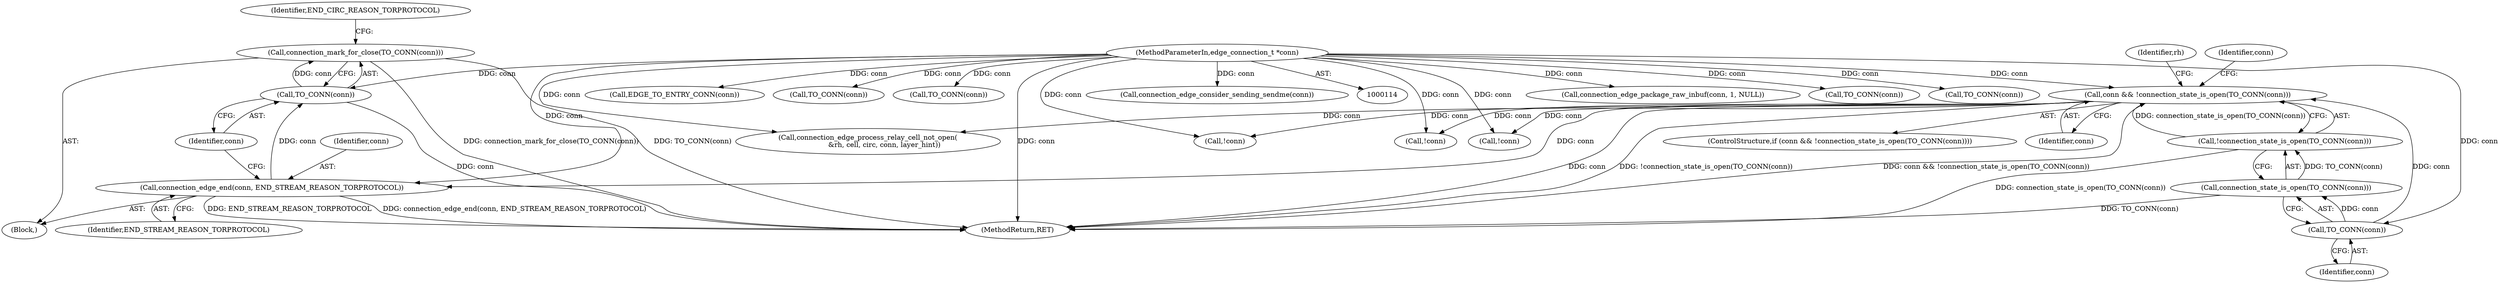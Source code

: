 digraph "0_tor_56a7c5bc15e0447203a491c1ee37de9939ad1dcd@API" {
"1000376" [label="(Call,connection_mark_for_close(TO_CONN(conn)))"];
"1000377" [label="(Call,TO_CONN(conn))"];
"1000373" [label="(Call,connection_edge_end(conn, END_STREAM_REASON_TORPROTOCOL))"];
"1000205" [label="(Call,conn && !connection_state_is_open(TO_CONN(conn)))"];
"1000209" [label="(Call,TO_CONN(conn))"];
"1000117" [label="(MethodParameterIn,edge_connection_t *conn)"];
"1000207" [label="(Call,!connection_state_is_open(TO_CONN(conn)))"];
"1000208" [label="(Call,connection_state_is_open(TO_CONN(conn)))"];
"1000952" [label="(Call,connection_edge_package_raw_inbuf(conn, 1, NULL))"];
"1000530" [label="(Call,TO_CONN(conn))"];
"1000217" [label="(Identifier,conn)"];
"1000117" [label="(MethodParameterIn,edge_connection_t *conn)"];
"1001058" [label="(MethodReturn,RET)"];
"1000439" [label="(Call,TO_CONN(conn))"];
"1000488" [label="(Call,EDGE_TO_ENTRY_CONN(conn))"];
"1000374" [label="(Identifier,conn)"];
"1000204" [label="(ControlStructure,if (conn && !connection_state_is_open(TO_CONN(conn))))"];
"1000376" [label="(Call,connection_mark_for_close(TO_CONN(conn)))"];
"1000209" [label="(Call,TO_CONN(conn))"];
"1000207" [label="(Call,!connection_state_is_open(TO_CONN(conn)))"];
"1000959" [label="(Call,TO_CONN(conn))"];
"1000375" [label="(Identifier,END_STREAM_REASON_TORPROTOCOL)"];
"1000208" [label="(Call,connection_state_is_open(TO_CONN(conn)))"];
"1000377" [label="(Call,TO_CONN(conn))"];
"1000381" [label="(Identifier,END_CIRC_REASON_TORPROTOCOL)"];
"1000205" [label="(Call,conn && !connection_state_is_open(TO_CONN(conn)))"];
"1000372" [label="(Block,)"];
"1000373" [label="(Call,connection_edge_end(conn, END_STREAM_REASON_TORPROTOCOL))"];
"1000919" [label="(Call,!conn)"];
"1000948" [label="(Call,TO_CONN(conn))"];
"1000378" [label="(Identifier,conn)"];
"1000397" [label="(Call,!conn)"];
"1000249" [label="(Call,connection_edge_process_relay_cell_not_open(\n               &rh, cell, circ, conn, layer_hint))"];
"1000210" [label="(Identifier,conn)"];
"1000445" [label="(Call,connection_edge_consider_sending_sendme(conn))"];
"1000466" [label="(Call,!conn)"];
"1000206" [label="(Identifier,conn)"];
"1000258" [label="(Identifier,rh)"];
"1000376" -> "1000372"  [label="AST: "];
"1000376" -> "1000377"  [label="CFG: "];
"1000377" -> "1000376"  [label="AST: "];
"1000381" -> "1000376"  [label="CFG: "];
"1000376" -> "1001058"  [label="DDG: connection_mark_for_close(TO_CONN(conn))"];
"1000376" -> "1001058"  [label="DDG: TO_CONN(conn)"];
"1000377" -> "1000376"  [label="DDG: conn"];
"1000377" -> "1000378"  [label="CFG: "];
"1000378" -> "1000377"  [label="AST: "];
"1000377" -> "1001058"  [label="DDG: conn"];
"1000373" -> "1000377"  [label="DDG: conn"];
"1000117" -> "1000377"  [label="DDG: conn"];
"1000373" -> "1000372"  [label="AST: "];
"1000373" -> "1000375"  [label="CFG: "];
"1000374" -> "1000373"  [label="AST: "];
"1000375" -> "1000373"  [label="AST: "];
"1000378" -> "1000373"  [label="CFG: "];
"1000373" -> "1001058"  [label="DDG: END_STREAM_REASON_TORPROTOCOL"];
"1000373" -> "1001058"  [label="DDG: connection_edge_end(conn, END_STREAM_REASON_TORPROTOCOL)"];
"1000205" -> "1000373"  [label="DDG: conn"];
"1000117" -> "1000373"  [label="DDG: conn"];
"1000205" -> "1000204"  [label="AST: "];
"1000205" -> "1000206"  [label="CFG: "];
"1000205" -> "1000207"  [label="CFG: "];
"1000206" -> "1000205"  [label="AST: "];
"1000207" -> "1000205"  [label="AST: "];
"1000217" -> "1000205"  [label="CFG: "];
"1000258" -> "1000205"  [label="CFG: "];
"1000205" -> "1001058"  [label="DDG: conn"];
"1000205" -> "1001058"  [label="DDG: !connection_state_is_open(TO_CONN(conn))"];
"1000205" -> "1001058"  [label="DDG: conn && !connection_state_is_open(TO_CONN(conn))"];
"1000209" -> "1000205"  [label="DDG: conn"];
"1000117" -> "1000205"  [label="DDG: conn"];
"1000207" -> "1000205"  [label="DDG: connection_state_is_open(TO_CONN(conn))"];
"1000205" -> "1000249"  [label="DDG: conn"];
"1000205" -> "1000397"  [label="DDG: conn"];
"1000205" -> "1000466"  [label="DDG: conn"];
"1000205" -> "1000919"  [label="DDG: conn"];
"1000209" -> "1000208"  [label="AST: "];
"1000209" -> "1000210"  [label="CFG: "];
"1000210" -> "1000209"  [label="AST: "];
"1000208" -> "1000209"  [label="CFG: "];
"1000209" -> "1000208"  [label="DDG: conn"];
"1000117" -> "1000209"  [label="DDG: conn"];
"1000117" -> "1000114"  [label="AST: "];
"1000117" -> "1001058"  [label="DDG: conn"];
"1000117" -> "1000249"  [label="DDG: conn"];
"1000117" -> "1000397"  [label="DDG: conn"];
"1000117" -> "1000439"  [label="DDG: conn"];
"1000117" -> "1000445"  [label="DDG: conn"];
"1000117" -> "1000466"  [label="DDG: conn"];
"1000117" -> "1000488"  [label="DDG: conn"];
"1000117" -> "1000530"  [label="DDG: conn"];
"1000117" -> "1000919"  [label="DDG: conn"];
"1000117" -> "1000948"  [label="DDG: conn"];
"1000117" -> "1000952"  [label="DDG: conn"];
"1000117" -> "1000959"  [label="DDG: conn"];
"1000207" -> "1000208"  [label="CFG: "];
"1000208" -> "1000207"  [label="AST: "];
"1000207" -> "1001058"  [label="DDG: connection_state_is_open(TO_CONN(conn))"];
"1000208" -> "1000207"  [label="DDG: TO_CONN(conn)"];
"1000208" -> "1001058"  [label="DDG: TO_CONN(conn)"];
}
